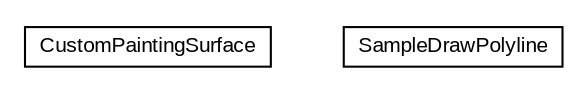 #!/usr/local/bin/dot
#
# Class diagram 
# Generated by UMLGraph version R5_6-24-gf6e263 (http://www.umlgraph.org/)
#

digraph G {
	edge [fontname="arial",fontsize=10,labelfontname="arial",labelfontsize=10];
	node [fontname="arial",fontsize=10,shape=plaintext];
	nodesep=0.25;
	ranksep=0.5;
	// org.osmdroid.samplefragments.drawing.CustomPaintingSurface
	c7731 [label=<<table title="org.osmdroid.samplefragments.drawing.CustomPaintingSurface" border="0" cellborder="1" cellspacing="0" cellpadding="2" port="p" href="./CustomPaintingSurface.html">
		<tr><td><table border="0" cellspacing="0" cellpadding="1">
<tr><td align="center" balign="center"> CustomPaintingSurface </td></tr>
		</table></td></tr>
		</table>>, URL="./CustomPaintingSurface.html", fontname="arial", fontcolor="black", fontsize=10.0];
	// org.osmdroid.samplefragments.drawing.SampleDrawPolyline
	c7732 [label=<<table title="org.osmdroid.samplefragments.drawing.SampleDrawPolyline" border="0" cellborder="1" cellspacing="0" cellpadding="2" port="p" href="./SampleDrawPolyline.html">
		<tr><td><table border="0" cellspacing="0" cellpadding="1">
<tr><td align="center" balign="center"> SampleDrawPolyline </td></tr>
		</table></td></tr>
		</table>>, URL="./SampleDrawPolyline.html", fontname="arial", fontcolor="black", fontsize=10.0];
}

